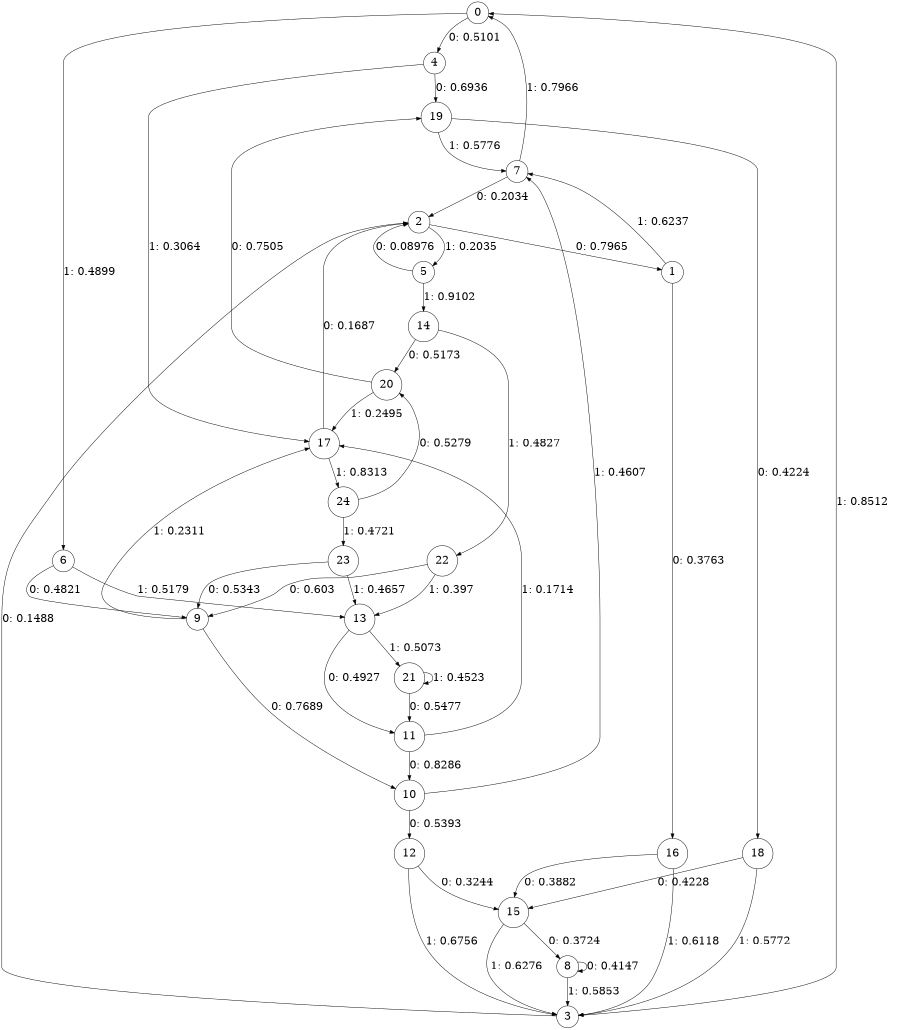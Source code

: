digraph "ch6concat_phase3_L6" {
size = "6,8.5";
ratio = "fill";
node [shape = circle];
node [fontsize = 24];
edge [fontsize = 24];
0 -> 4 [label = "0: 0.5101   "];
0 -> 6 [label = "1: 0.4899   "];
1 -> 16 [label = "0: 0.3763   "];
1 -> 7 [label = "1: 0.6237   "];
2 -> 1 [label = "0: 0.7965   "];
2 -> 5 [label = "1: 0.2035   "];
3 -> 2 [label = "0: 0.1488   "];
3 -> 0 [label = "1: 0.8512   "];
4 -> 19 [label = "0: 0.6936   "];
4 -> 17 [label = "1: 0.3064   "];
5 -> 2 [label = "0: 0.08976  "];
5 -> 14 [label = "1: 0.9102   "];
6 -> 9 [label = "0: 0.4821   "];
6 -> 13 [label = "1: 0.5179   "];
7 -> 2 [label = "0: 0.2034   "];
7 -> 0 [label = "1: 0.7966   "];
8 -> 8 [label = "0: 0.4147   "];
8 -> 3 [label = "1: 0.5853   "];
9 -> 10 [label = "0: 0.7689   "];
9 -> 17 [label = "1: 0.2311   "];
10 -> 12 [label = "0: 0.5393   "];
10 -> 7 [label = "1: 0.4607   "];
11 -> 10 [label = "0: 0.8286   "];
11 -> 17 [label = "1: 0.1714   "];
12 -> 15 [label = "0: 0.3244   "];
12 -> 3 [label = "1: 0.6756   "];
13 -> 11 [label = "0: 0.4927   "];
13 -> 21 [label = "1: 0.5073   "];
14 -> 20 [label = "0: 0.5173   "];
14 -> 22 [label = "1: 0.4827   "];
15 -> 8 [label = "0: 0.3724   "];
15 -> 3 [label = "1: 0.6276   "];
16 -> 15 [label = "0: 0.3882   "];
16 -> 3 [label = "1: 0.6118   "];
17 -> 2 [label = "0: 0.1687   "];
17 -> 24 [label = "1: 0.8313   "];
18 -> 15 [label = "0: 0.4228   "];
18 -> 3 [label = "1: 0.5772   "];
19 -> 18 [label = "0: 0.4224   "];
19 -> 7 [label = "1: 0.5776   "];
20 -> 19 [label = "0: 0.7505   "];
20 -> 17 [label = "1: 0.2495   "];
21 -> 11 [label = "0: 0.5477   "];
21 -> 21 [label = "1: 0.4523   "];
22 -> 9 [label = "0: 0.603    "];
22 -> 13 [label = "1: 0.397    "];
23 -> 9 [label = "0: 0.5343   "];
23 -> 13 [label = "1: 0.4657   "];
24 -> 20 [label = "0: 0.5279   "];
24 -> 23 [label = "1: 0.4721   "];
}